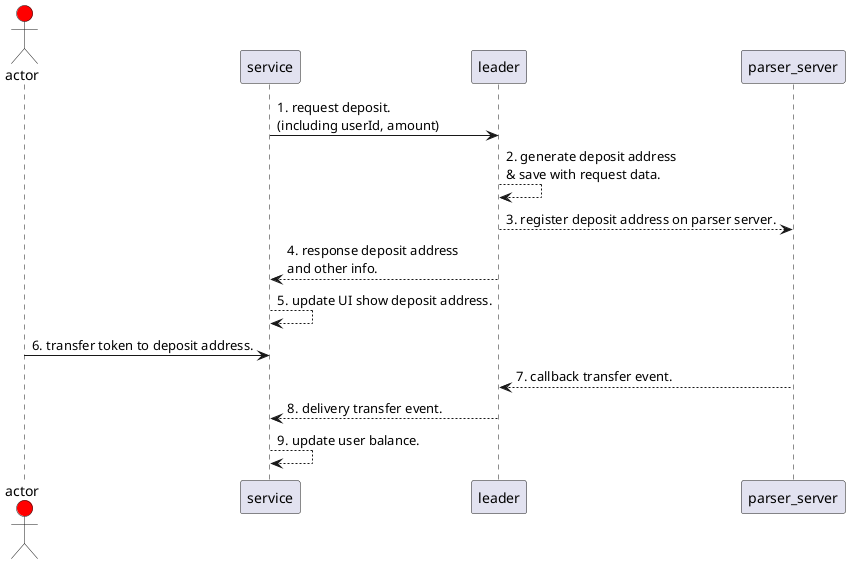 @startuml

actor actor #red
participant service
participant leader
participant parser_server


service -> leader : 1. request deposit. \n(including userId, amount)
leader --> leader : 2. generate deposit address \n& save with request data.
leader --> parser_server : 3. register deposit address on parser server.
leader --> service : 4. response deposit address \nand other info.
service --> service : 5. update UI show deposit address.

actor -> service: 6. transfer token to deposit address.
parser_server --> leader : 7. callback transfer event.
leader --> service : 8. delivery transfer event.
service --> service : 9. update user balance.

@enduml
